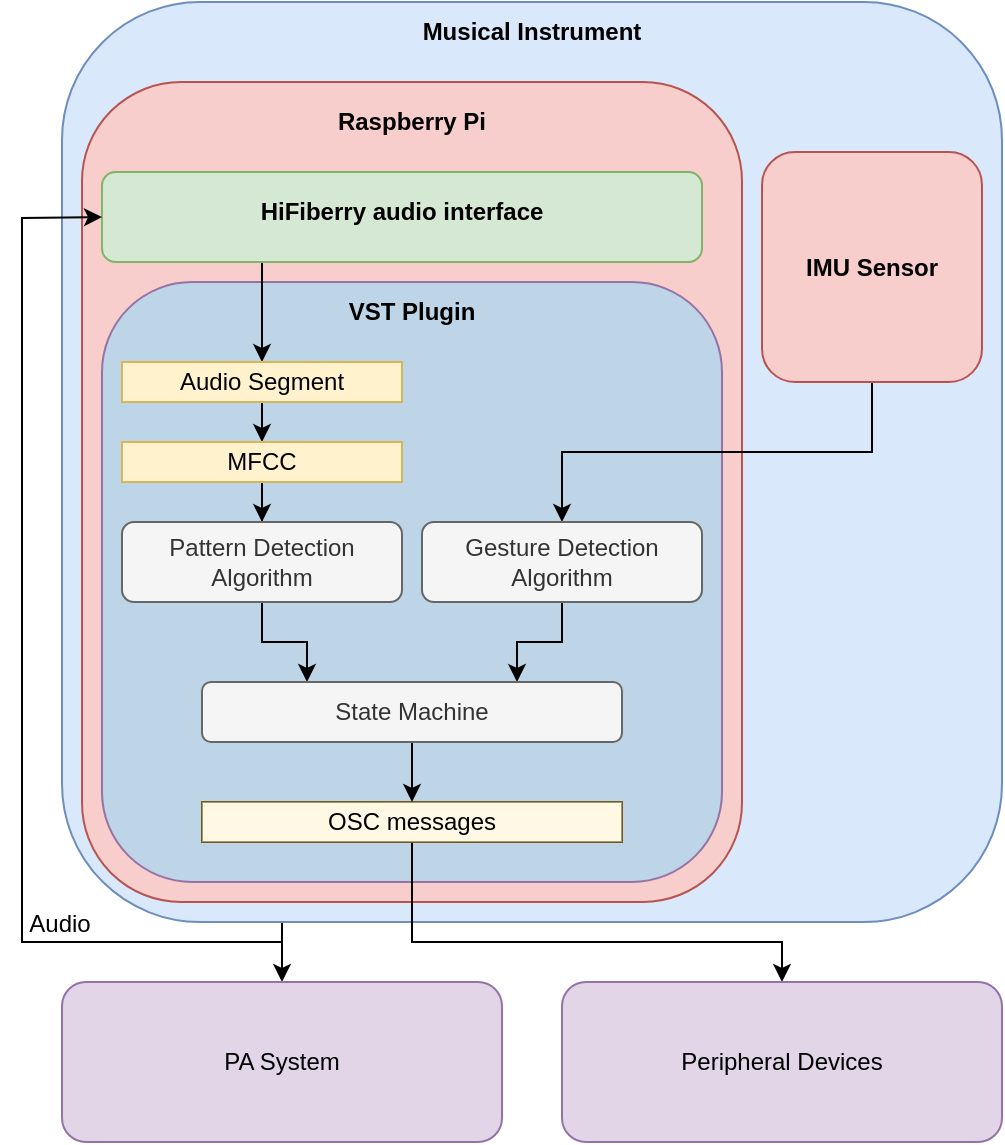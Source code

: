 <mxfile version="27.2.0">
  <diagram name="Page-1" id="PILFhnAOW0n-35w8fc6V">
    <mxGraphModel dx="784" dy="467" grid="1" gridSize="10" guides="1" tooltips="1" connect="1" arrows="1" fold="1" page="1" pageScale="1" pageWidth="850" pageHeight="1100" math="0" shadow="0">
      <root>
        <mxCell id="0" />
        <mxCell id="1" parent="0" />
        <mxCell id="oU9i9IO86WiGzP8Q6kBH-20" style="edgeStyle=orthogonalEdgeStyle;rounded=0;orthogonalLoop=1;jettySize=auto;html=1;exitX=0.25;exitY=1;exitDx=0;exitDy=0;entryX=0.5;entryY=0;entryDx=0;entryDy=0;" parent="1" source="oU9i9IO86WiGzP8Q6kBH-1" target="oU9i9IO86WiGzP8Q6kBH-8" edge="1">
          <mxGeometry relative="1" as="geometry">
            <Array as="points">
              <mxPoint x="297" y="460" />
              <mxPoint x="290" y="460" />
            </Array>
          </mxGeometry>
        </mxCell>
        <mxCell id="oU9i9IO86WiGzP8Q6kBH-1" value="" style="rounded=1;whiteSpace=wrap;html=1;fillColor=#dae8fc;strokeColor=#6c8ebf;" parent="1" vertex="1">
          <mxGeometry x="180" y="30" width="470" height="460" as="geometry" />
        </mxCell>
        <mxCell id="oU9i9IO86WiGzP8Q6kBH-2" value="&lt;b&gt;Musical Instrument&lt;/b&gt;" style="text;html=1;align=center;verticalAlign=middle;whiteSpace=wrap;rounded=0;" parent="1" vertex="1">
          <mxGeometry x="180" y="30" width="470" height="30" as="geometry" />
        </mxCell>
        <mxCell id="oU9i9IO86WiGzP8Q6kBH-3" value="" style="rounded=1;whiteSpace=wrap;html=1;fillColor=#f8cecc;strokeColor=#b85450;" parent="1" vertex="1">
          <mxGeometry x="190" y="70" width="330" height="410" as="geometry" />
        </mxCell>
        <mxCell id="9yf9AoGDziISum6mVO2N-1" value="" style="rounded=1;whiteSpace=wrap;html=1;fillColor=#BED4E7;strokeColor=#9673a6;" vertex="1" parent="1">
          <mxGeometry x="200" y="170" width="310" height="300" as="geometry" />
        </mxCell>
        <mxCell id="oU9i9IO86WiGzP8Q6kBH-4" value="&lt;b&gt;Raspberry Pi&lt;/b&gt;" style="text;html=1;align=center;verticalAlign=middle;whiteSpace=wrap;rounded=0;" parent="1" vertex="1">
          <mxGeometry x="190" y="80" width="330" height="20" as="geometry" />
        </mxCell>
        <mxCell id="oU9i9IO86WiGzP8Q6kBH-24" style="edgeStyle=orthogonalEdgeStyle;rounded=0;orthogonalLoop=1;jettySize=auto;html=1;entryX=0.5;entryY=0;entryDx=0;entryDy=0;exitX=0.5;exitY=1;exitDx=0;exitDy=0;" parent="1" source="oU9i9IO86WiGzP8Q6kBH-5" target="oU9i9IO86WiGzP8Q6kBH-12" edge="1">
          <mxGeometry relative="1" as="geometry">
            <Array as="points">
              <mxPoint x="280" y="160" />
              <mxPoint x="280" y="200" />
            </Array>
          </mxGeometry>
        </mxCell>
        <mxCell id="oU9i9IO86WiGzP8Q6kBH-5" value="" style="rounded=1;whiteSpace=wrap;html=1;fillColor=#d5e8d4;strokeColor=#82b366;" parent="1" vertex="1">
          <mxGeometry x="200" y="115" width="300" height="45" as="geometry" />
        </mxCell>
        <mxCell id="oU9i9IO86WiGzP8Q6kBH-6" value="&lt;b&gt;HiFiberry audio interface&lt;/b&gt;" style="text;html=1;align=center;verticalAlign=middle;whiteSpace=wrap;rounded=0;" parent="1" vertex="1">
          <mxGeometry x="200" y="120" width="300" height="30" as="geometry" />
        </mxCell>
        <mxCell id="oU9i9IO86WiGzP8Q6kBH-8" value="PA System" style="rounded=1;whiteSpace=wrap;html=1;fillColor=#e1d5e7;strokeColor=#9673a6;" parent="1" vertex="1">
          <mxGeometry x="180" y="520" width="220" height="80" as="geometry" />
        </mxCell>
        <mxCell id="oU9i9IO86WiGzP8Q6kBH-27" style="edgeStyle=orthogonalEdgeStyle;rounded=0;orthogonalLoop=1;jettySize=auto;html=1;entryX=0.5;entryY=0;entryDx=0;entryDy=0;" parent="1" source="oU9i9IO86WiGzP8Q6kBH-11" target="oU9i9IO86WiGzP8Q6kBH-16" edge="1">
          <mxGeometry relative="1" as="geometry">
            <Array as="points">
              <mxPoint x="280" y="240" />
              <mxPoint x="280" y="240" />
            </Array>
          </mxGeometry>
        </mxCell>
        <mxCell id="oU9i9IO86WiGzP8Q6kBH-11" value="" style="rounded=0;whiteSpace=wrap;html=1;fillColor=#f8cecc;strokeColor=#b85450;opacity=50;" parent="1" vertex="1">
          <mxGeometry x="235" y="210" width="90" height="20" as="geometry" />
        </mxCell>
        <mxCell id="oU9i9IO86WiGzP8Q6kBH-12" value="Audio Segment" style="text;html=1;align=center;verticalAlign=middle;whiteSpace=wrap;rounded=0;fillColor=#fff2cc;strokeColor=#d6b656;" parent="1" vertex="1">
          <mxGeometry x="210" y="210" width="140" height="20" as="geometry" />
        </mxCell>
        <mxCell id="oU9i9IO86WiGzP8Q6kBH-13" value="" style="rounded=0;whiteSpace=wrap;html=1;" parent="1" vertex="1">
          <mxGeometry x="250" y="430" width="210" height="20" as="geometry" />
        </mxCell>
        <mxCell id="9yf9AoGDziISum6mVO2N-17" style="edgeStyle=orthogonalEdgeStyle;rounded=0;orthogonalLoop=1;jettySize=auto;html=1;exitX=0.5;exitY=1;exitDx=0;exitDy=0;entryX=0.5;entryY=0;entryDx=0;entryDy=0;" edge="1" parent="1" source="oU9i9IO86WiGzP8Q6kBH-14" target="oU9i9IO86WiGzP8Q6kBH-18">
          <mxGeometry relative="1" as="geometry">
            <Array as="points">
              <mxPoint x="355" y="500" />
              <mxPoint x="540" y="500" />
            </Array>
          </mxGeometry>
        </mxCell>
        <mxCell id="oU9i9IO86WiGzP8Q6kBH-14" value="OSC messages" style="text;html=1;align=center;verticalAlign=middle;whiteSpace=wrap;rounded=0;fillColor=#fff2cc;strokeColor=#d6b656;opacity=50;" parent="1" vertex="1">
          <mxGeometry x="250" y="430" width="210" height="20" as="geometry" />
        </mxCell>
        <mxCell id="oU9i9IO86WiGzP8Q6kBH-15" value="" style="rounded=0;whiteSpace=wrap;html=1;fillColor=#f8cecc;strokeColor=#b85450;opacity=50;" parent="1" vertex="1">
          <mxGeometry x="235" y="250" width="100" height="20" as="geometry" />
        </mxCell>
        <mxCell id="oU9i9IO86WiGzP8Q6kBH-32" style="edgeStyle=orthogonalEdgeStyle;rounded=0;orthogonalLoop=1;jettySize=auto;html=1;" parent="1" source="oU9i9IO86WiGzP8Q6kBH-16" target="oU9i9IO86WiGzP8Q6kBH-17" edge="1">
          <mxGeometry relative="1" as="geometry" />
        </mxCell>
        <mxCell id="oU9i9IO86WiGzP8Q6kBH-16" value="MFCC" style="text;html=1;align=center;verticalAlign=middle;whiteSpace=wrap;rounded=0;fillColor=#fff2cc;strokeColor=#d6b656;" parent="1" vertex="1">
          <mxGeometry x="210" y="250" width="140" height="20" as="geometry" />
        </mxCell>
        <mxCell id="9yf9AoGDziISum6mVO2N-13" style="edgeStyle=orthogonalEdgeStyle;rounded=0;orthogonalLoop=1;jettySize=auto;html=1;exitX=0.5;exitY=1;exitDx=0;exitDy=0;entryX=0.25;entryY=0;entryDx=0;entryDy=0;" edge="1" parent="1" source="oU9i9IO86WiGzP8Q6kBH-17" target="9yf9AoGDziISum6mVO2N-11">
          <mxGeometry relative="1" as="geometry" />
        </mxCell>
        <mxCell id="oU9i9IO86WiGzP8Q6kBH-17" value="Pattern Detection Algorithm" style="rounded=1;whiteSpace=wrap;html=1;fillColor=#f5f5f5;fontColor=#333333;strokeColor=#666666;" parent="1" vertex="1">
          <mxGeometry x="210" y="290" width="140" height="40" as="geometry" />
        </mxCell>
        <mxCell id="oU9i9IO86WiGzP8Q6kBH-18" value="Peripheral Devices" style="rounded=1;whiteSpace=wrap;html=1;fillColor=#e1d5e7;strokeColor=#9673a6;" parent="1" vertex="1">
          <mxGeometry x="430" y="520" width="220" height="80" as="geometry" />
        </mxCell>
        <mxCell id="oU9i9IO86WiGzP8Q6kBH-31" value="Audio" style="text;html=1;align=center;verticalAlign=middle;whiteSpace=wrap;rounded=0;" parent="1" vertex="1">
          <mxGeometry x="149" y="476" width="60" height="30" as="geometry" />
        </mxCell>
        <mxCell id="9yf9AoGDziISum6mVO2N-9" style="edgeStyle=orthogonalEdgeStyle;rounded=0;orthogonalLoop=1;jettySize=auto;html=1;exitX=0.5;exitY=1;exitDx=0;exitDy=0;" edge="1" parent="1" source="9yf9AoGDziISum6mVO2N-4" target="9yf9AoGDziISum6mVO2N-7">
          <mxGeometry relative="1" as="geometry" />
        </mxCell>
        <mxCell id="9yf9AoGDziISum6mVO2N-4" value="&lt;b&gt;IMU Sensor&lt;/b&gt;" style="rounded=1;whiteSpace=wrap;html=1;fillColor=#f8cecc;strokeColor=#b85450;perimeterSpacing=0;" vertex="1" parent="1">
          <mxGeometry x="530" y="105" width="110" height="115" as="geometry" />
        </mxCell>
        <mxCell id="9yf9AoGDziISum6mVO2N-6" value="&lt;b&gt;VST Plugin&lt;/b&gt;" style="text;html=1;align=center;verticalAlign=middle;whiteSpace=wrap;rounded=0;" vertex="1" parent="1">
          <mxGeometry x="200" y="170" width="310" height="30" as="geometry" />
        </mxCell>
        <mxCell id="9yf9AoGDziISum6mVO2N-14" style="edgeStyle=orthogonalEdgeStyle;rounded=0;orthogonalLoop=1;jettySize=auto;html=1;exitX=0.5;exitY=1;exitDx=0;exitDy=0;entryX=0.75;entryY=0;entryDx=0;entryDy=0;" edge="1" parent="1" source="9yf9AoGDziISum6mVO2N-7" target="9yf9AoGDziISum6mVO2N-11">
          <mxGeometry relative="1" as="geometry" />
        </mxCell>
        <mxCell id="9yf9AoGDziISum6mVO2N-7" value="Gesture Detection Algorithm" style="rounded=1;whiteSpace=wrap;html=1;fillColor=#f5f5f5;fontColor=#333333;strokeColor=#666666;" vertex="1" parent="1">
          <mxGeometry x="360" y="290" width="140" height="40" as="geometry" />
        </mxCell>
        <mxCell id="9yf9AoGDziISum6mVO2N-10" value="" style="endArrow=classic;html=1;rounded=0;entryX=0;entryY=0.5;entryDx=0;entryDy=0;" edge="1" parent="1" target="oU9i9IO86WiGzP8Q6kBH-5">
          <mxGeometry width="50" height="50" relative="1" as="geometry">
            <mxPoint x="290" y="500" as="sourcePoint" />
            <mxPoint x="150" y="280" as="targetPoint" />
            <Array as="points">
              <mxPoint x="160" y="500" />
              <mxPoint x="160" y="138" />
            </Array>
          </mxGeometry>
        </mxCell>
        <mxCell id="9yf9AoGDziISum6mVO2N-16" style="edgeStyle=orthogonalEdgeStyle;rounded=0;orthogonalLoop=1;jettySize=auto;html=1;exitX=0.5;exitY=1;exitDx=0;exitDy=0;entryX=0.5;entryY=0;entryDx=0;entryDy=0;" edge="1" parent="1" source="9yf9AoGDziISum6mVO2N-11" target="oU9i9IO86WiGzP8Q6kBH-14">
          <mxGeometry relative="1" as="geometry" />
        </mxCell>
        <mxCell id="9yf9AoGDziISum6mVO2N-11" value="State Machine" style="rounded=1;whiteSpace=wrap;html=1;fillColor=#f5f5f5;fontColor=#333333;strokeColor=#666666;" vertex="1" parent="1">
          <mxGeometry x="250" y="370" width="210" height="30" as="geometry" />
        </mxCell>
      </root>
    </mxGraphModel>
  </diagram>
</mxfile>
